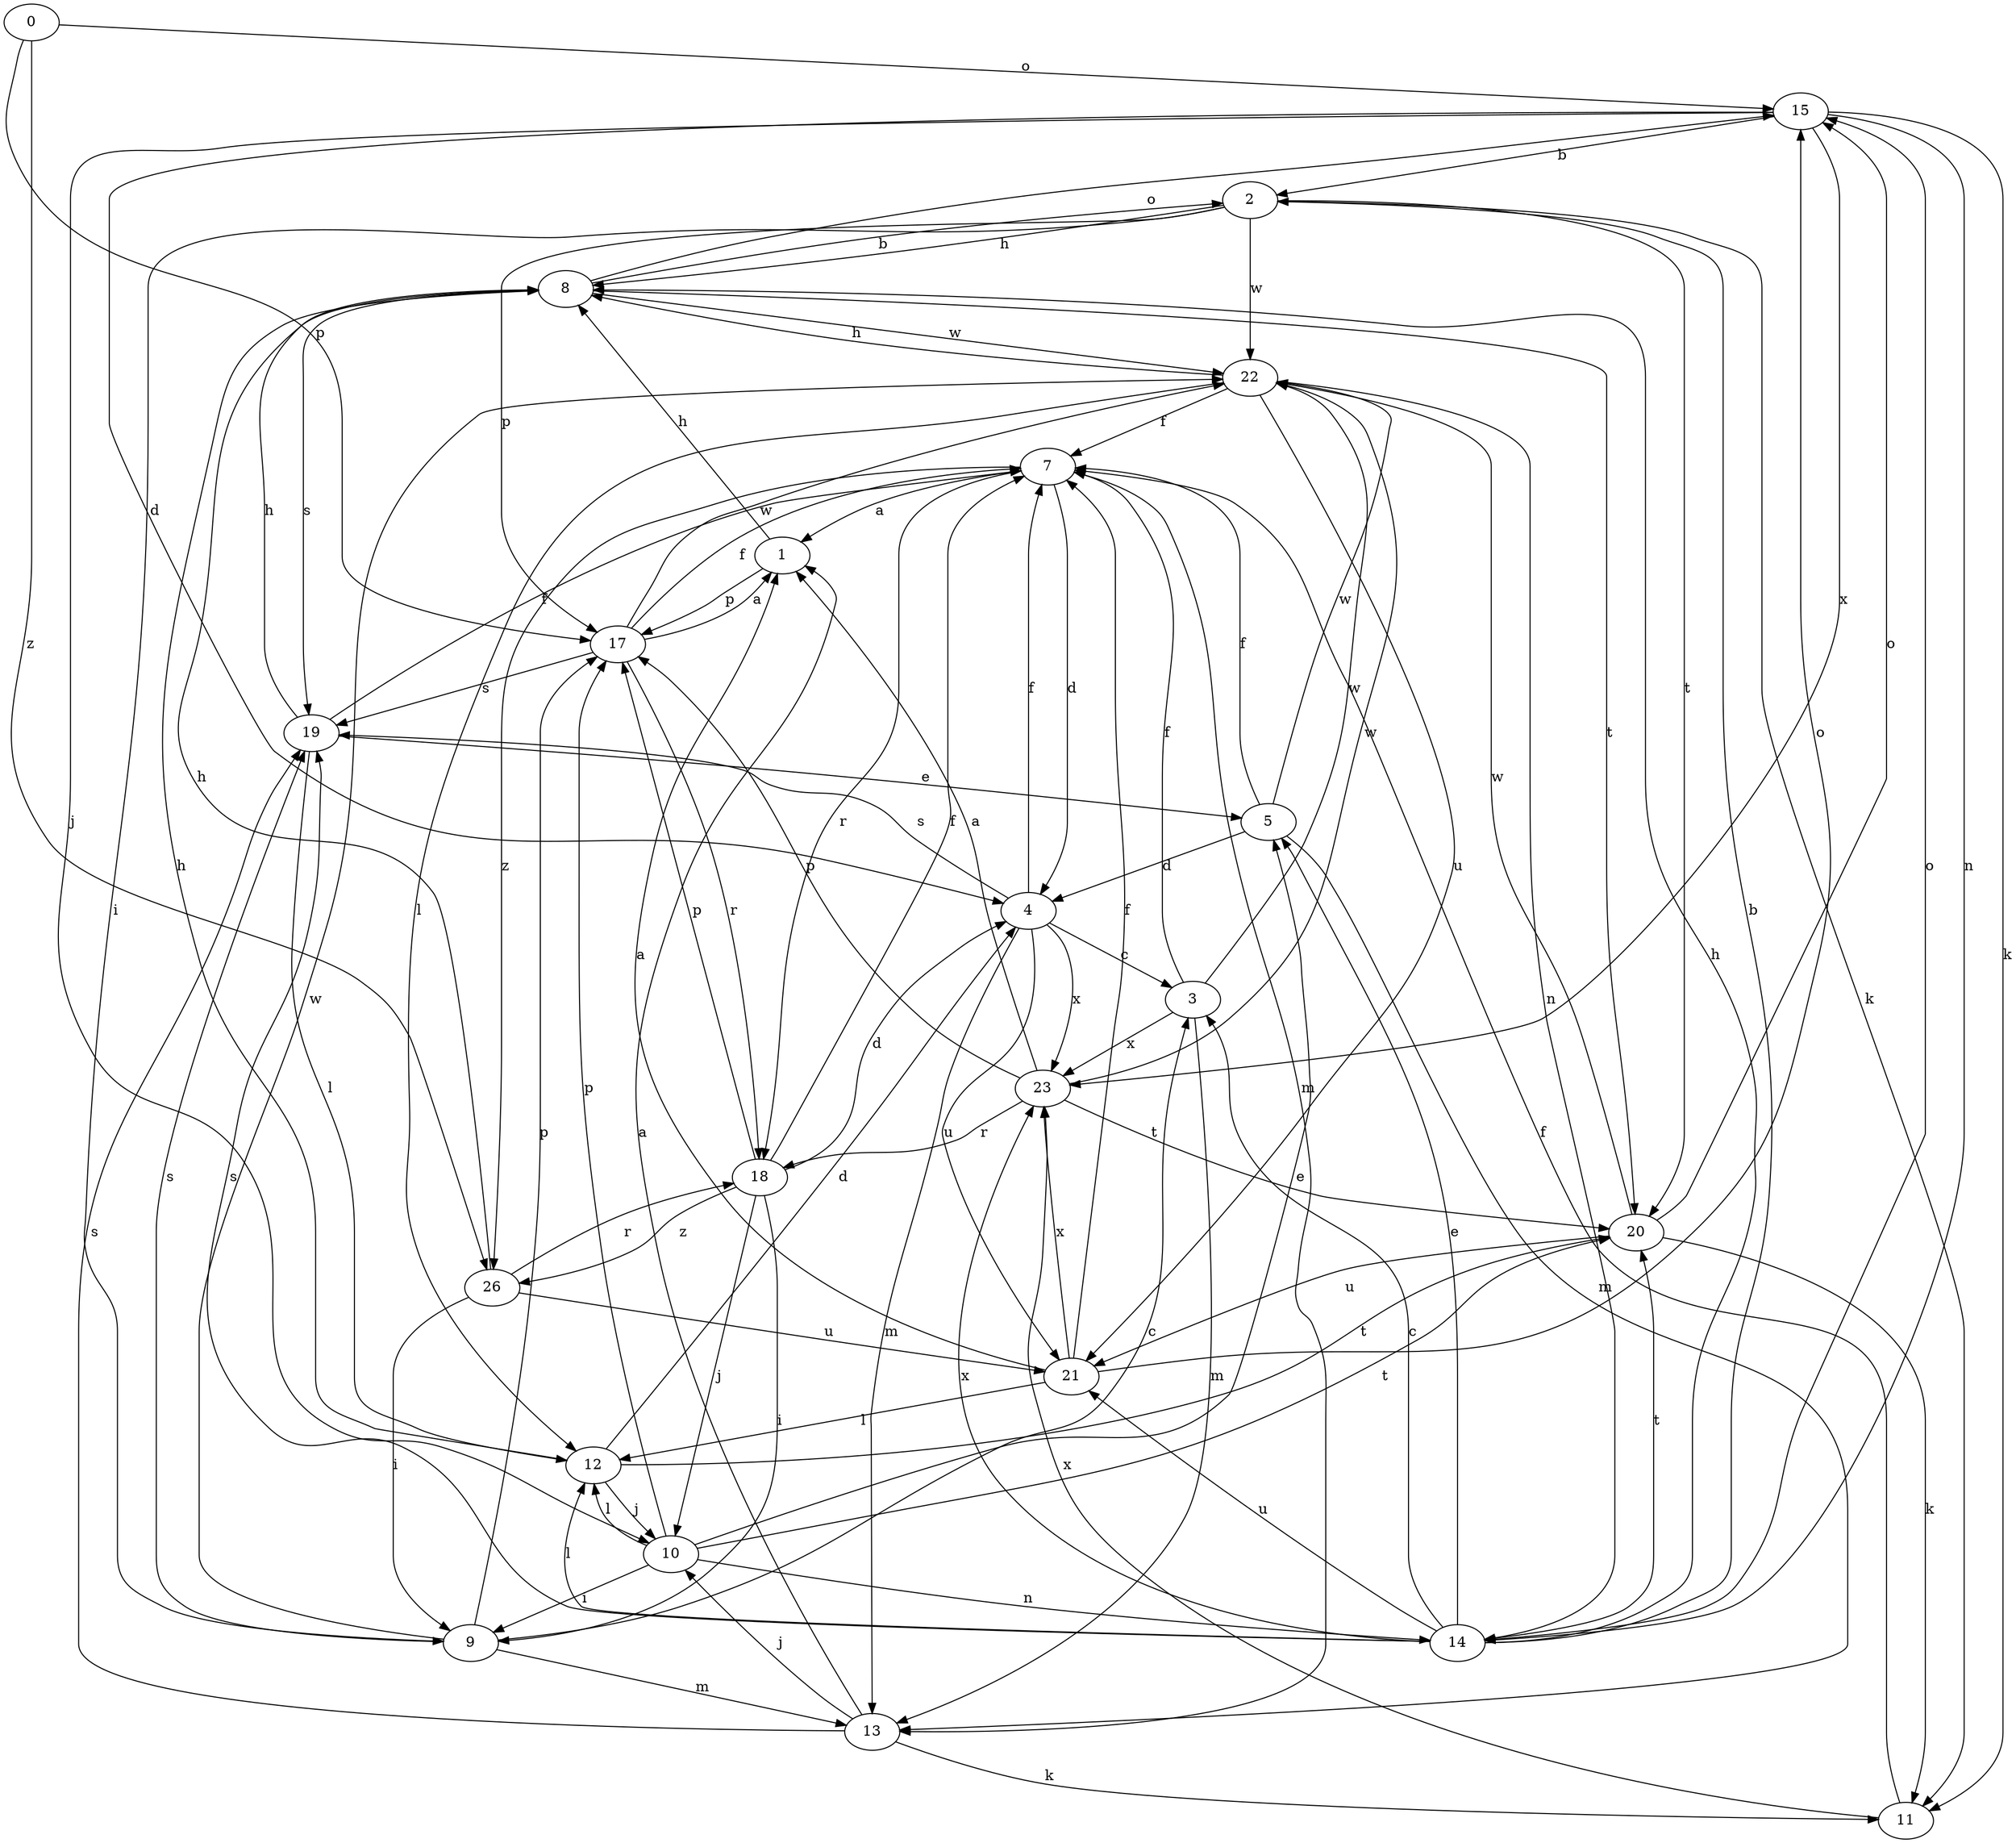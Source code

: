 strict digraph  {
0;
1;
2;
3;
4;
5;
7;
8;
9;
10;
11;
12;
13;
14;
15;
17;
18;
19;
20;
21;
22;
23;
26;
0 -> 15  [label=o];
0 -> 17  [label=p];
0 -> 26  [label=z];
1 -> 8  [label=h];
1 -> 17  [label=p];
2 -> 8  [label=h];
2 -> 9  [label=i];
2 -> 11  [label=k];
2 -> 17  [label=p];
2 -> 20  [label=t];
2 -> 22  [label=w];
3 -> 7  [label=f];
3 -> 13  [label=m];
3 -> 22  [label=w];
3 -> 23  [label=x];
4 -> 3  [label=c];
4 -> 7  [label=f];
4 -> 13  [label=m];
4 -> 19  [label=s];
4 -> 21  [label=u];
4 -> 23  [label=x];
5 -> 4  [label=d];
5 -> 7  [label=f];
5 -> 13  [label=m];
5 -> 22  [label=w];
7 -> 1  [label=a];
7 -> 4  [label=d];
7 -> 13  [label=m];
7 -> 18  [label=r];
7 -> 26  [label=z];
8 -> 2  [label=b];
8 -> 15  [label=o];
8 -> 19  [label=s];
8 -> 20  [label=t];
8 -> 22  [label=w];
9 -> 3  [label=c];
9 -> 13  [label=m];
9 -> 17  [label=p];
9 -> 19  [label=s];
9 -> 22  [label=w];
10 -> 5  [label=e];
10 -> 9  [label=i];
10 -> 12  [label=l];
10 -> 14  [label=n];
10 -> 17  [label=p];
10 -> 20  [label=t];
11 -> 7  [label=f];
11 -> 23  [label=x];
12 -> 4  [label=d];
12 -> 8  [label=h];
12 -> 10  [label=j];
12 -> 20  [label=t];
13 -> 1  [label=a];
13 -> 10  [label=j];
13 -> 11  [label=k];
13 -> 19  [label=s];
14 -> 2  [label=b];
14 -> 3  [label=c];
14 -> 5  [label=e];
14 -> 8  [label=h];
14 -> 12  [label=l];
14 -> 15  [label=o];
14 -> 19  [label=s];
14 -> 20  [label=t];
14 -> 21  [label=u];
14 -> 23  [label=x];
15 -> 2  [label=b];
15 -> 4  [label=d];
15 -> 10  [label=j];
15 -> 11  [label=k];
15 -> 14  [label=n];
15 -> 23  [label=x];
17 -> 1  [label=a];
17 -> 7  [label=f];
17 -> 18  [label=r];
17 -> 19  [label=s];
17 -> 22  [label=w];
18 -> 4  [label=d];
18 -> 7  [label=f];
18 -> 9  [label=i];
18 -> 10  [label=j];
18 -> 17  [label=p];
18 -> 26  [label=z];
19 -> 5  [label=e];
19 -> 7  [label=f];
19 -> 8  [label=h];
19 -> 12  [label=l];
20 -> 11  [label=k];
20 -> 15  [label=o];
20 -> 21  [label=u];
20 -> 22  [label=w];
21 -> 1  [label=a];
21 -> 7  [label=f];
21 -> 12  [label=l];
21 -> 15  [label=o];
21 -> 23  [label=x];
22 -> 7  [label=f];
22 -> 8  [label=h];
22 -> 12  [label=l];
22 -> 14  [label=n];
22 -> 21  [label=u];
23 -> 1  [label=a];
23 -> 17  [label=p];
23 -> 18  [label=r];
23 -> 20  [label=t];
23 -> 22  [label=w];
26 -> 8  [label=h];
26 -> 9  [label=i];
26 -> 18  [label=r];
26 -> 21  [label=u];
}
